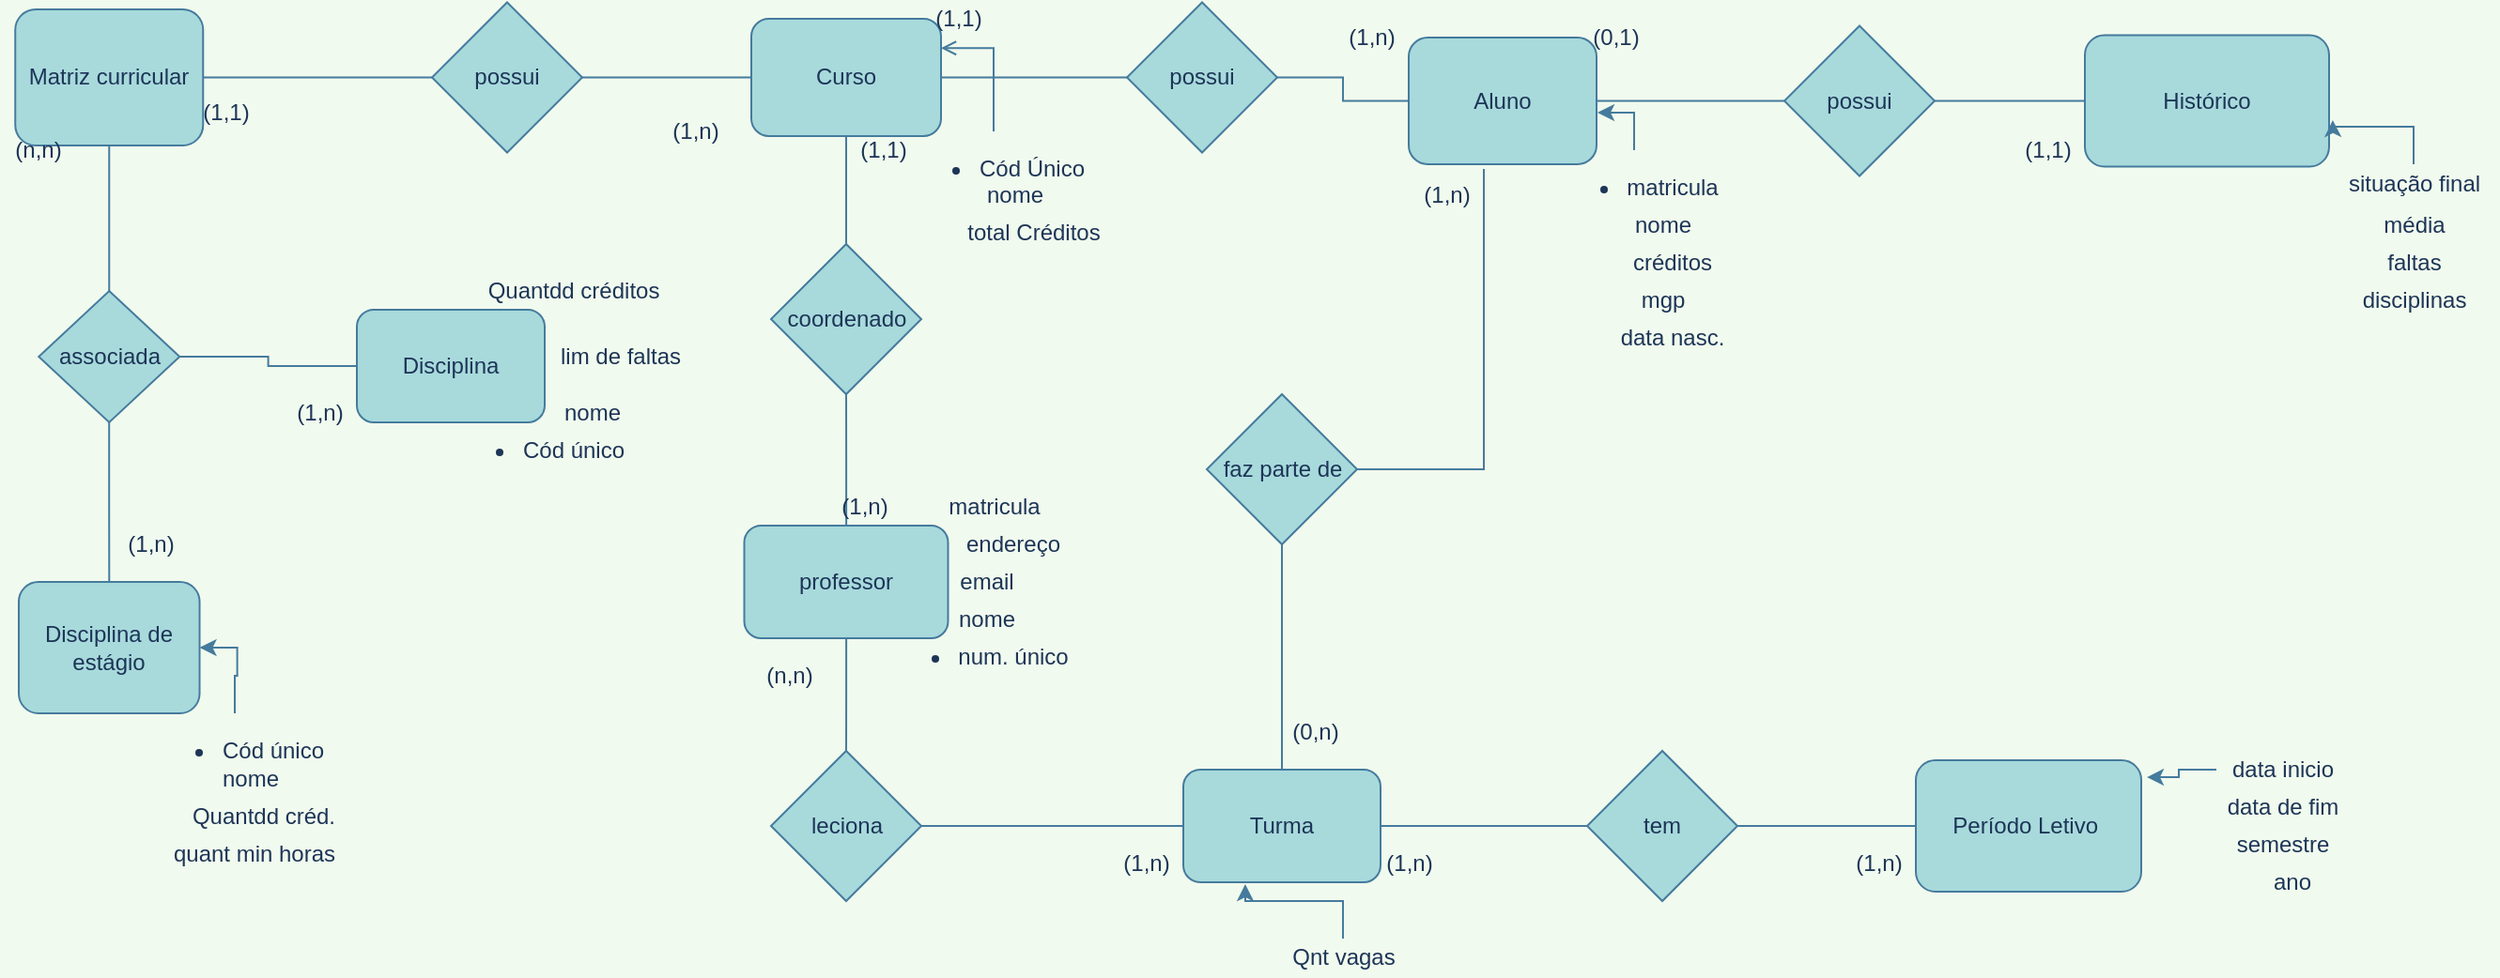 <mxfile version="14.4.8" type="github">
  <diagram id="NBT109pvG74Nbkk8TH6h" name="Page-1">
    <mxGraphModel dx="2137" dy="770" grid="1" gridSize="10" guides="1" tooltips="1" connect="1" arrows="1" fold="1" page="1" pageScale="1" pageWidth="827" pageHeight="1169" background="#F1FAEE" math="0" shadow="0">
      <root>
        <mxCell id="0" />
        <mxCell id="1" parent="0" />
        <mxCell id="ihDb9-nBxXOlCg8xZSfh-60" value="" style="edgeStyle=orthogonalEdgeStyle;rounded=0;orthogonalLoop=1;jettySize=auto;html=1;endArrow=none;endFill=0;labelBackgroundColor=#F1FAEE;strokeColor=#457B9D;fontColor=#1D3557;" edge="1" parent="1" source="ihDb9-nBxXOlCg8xZSfh-1" target="ihDb9-nBxXOlCg8xZSfh-12">
          <mxGeometry relative="1" as="geometry" />
        </mxCell>
        <mxCell id="ihDb9-nBxXOlCg8xZSfh-62" value="" style="edgeStyle=orthogonalEdgeStyle;rounded=0;orthogonalLoop=1;jettySize=auto;html=1;endArrow=none;endFill=0;labelBackgroundColor=#F1FAEE;strokeColor=#457B9D;fontColor=#1D3557;" edge="1" parent="1" source="ihDb9-nBxXOlCg8xZSfh-1" target="ihDb9-nBxXOlCg8xZSfh-3">
          <mxGeometry relative="1" as="geometry" />
        </mxCell>
        <mxCell id="ihDb9-nBxXOlCg8xZSfh-63" value="" style="edgeStyle=orthogonalEdgeStyle;rounded=0;orthogonalLoop=1;jettySize=auto;html=1;endArrow=none;endFill=0;labelBackgroundColor=#F1FAEE;strokeColor=#457B9D;fontColor=#1D3557;" edge="1" parent="1" source="ihDb9-nBxXOlCg8xZSfh-1" target="ihDb9-nBxXOlCg8xZSfh-7">
          <mxGeometry relative="1" as="geometry" />
        </mxCell>
        <mxCell id="ihDb9-nBxXOlCg8xZSfh-1" value="Curso" style="rounded=1;whiteSpace=wrap;html=1;fillColor=#A8DADC;strokeColor=#457B9D;fontColor=#1D3557;" vertex="1" parent="1">
          <mxGeometry x="340" y="30" width="101" height="62.5" as="geometry" />
        </mxCell>
        <mxCell id="ihDb9-nBxXOlCg8xZSfh-61" value="" style="edgeStyle=orthogonalEdgeStyle;rounded=0;orthogonalLoop=1;jettySize=auto;html=1;endArrow=none;endFill=0;labelBackgroundColor=#F1FAEE;strokeColor=#457B9D;fontColor=#1D3557;" edge="1" parent="1" source="ihDb9-nBxXOlCg8xZSfh-3" target="ihDb9-nBxXOlCg8xZSfh-5">
          <mxGeometry relative="1" as="geometry" />
        </mxCell>
        <mxCell id="ihDb9-nBxXOlCg8xZSfh-3" value="possui" style="rhombus;whiteSpace=wrap;html=1;fillColor=#A8DADC;strokeColor=#457B9D;fontColor=#1D3557;" vertex="1" parent="1">
          <mxGeometry x="540" y="21.25" width="80" height="80" as="geometry" />
        </mxCell>
        <mxCell id="ihDb9-nBxXOlCg8xZSfh-5" value="Aluno" style="rounded=1;whiteSpace=wrap;html=1;fillColor=#A8DADC;strokeColor=#457B9D;fontColor=#1D3557;" vertex="1" parent="1">
          <mxGeometry x="690" y="40" width="100" height="67.5" as="geometry" />
        </mxCell>
        <mxCell id="ihDb9-nBxXOlCg8xZSfh-7" value="coordenado" style="rhombus;whiteSpace=wrap;html=1;fillColor=#A8DADC;strokeColor=#457B9D;fontColor=#1D3557;" vertex="1" parent="1">
          <mxGeometry x="350.5" y="150" width="80" height="80" as="geometry" />
        </mxCell>
        <mxCell id="ihDb9-nBxXOlCg8xZSfh-64" value="" style="edgeStyle=orthogonalEdgeStyle;rounded=0;orthogonalLoop=1;jettySize=auto;html=1;endArrow=none;endFill=0;labelBackgroundColor=#F1FAEE;strokeColor=#457B9D;fontColor=#1D3557;" edge="1" parent="1" source="ihDb9-nBxXOlCg8xZSfh-9" target="ihDb9-nBxXOlCg8xZSfh-7">
          <mxGeometry relative="1" as="geometry" />
        </mxCell>
        <mxCell id="ihDb9-nBxXOlCg8xZSfh-65" value="" style="edgeStyle=orthogonalEdgeStyle;rounded=0;orthogonalLoop=1;jettySize=auto;html=1;endArrow=none;endFill=0;labelBackgroundColor=#F1FAEE;strokeColor=#457B9D;fontColor=#1D3557;" edge="1" parent="1" source="ihDb9-nBxXOlCg8xZSfh-9" target="ihDb9-nBxXOlCg8xZSfh-24">
          <mxGeometry relative="1" as="geometry" />
        </mxCell>
        <mxCell id="ihDb9-nBxXOlCg8xZSfh-9" value="professor" style="rounded=1;whiteSpace=wrap;html=1;fillColor=#A8DADC;strokeColor=#457B9D;fontColor=#1D3557;" vertex="1" parent="1">
          <mxGeometry x="336.25" y="300" width="108.5" height="60" as="geometry" />
        </mxCell>
        <mxCell id="ihDb9-nBxXOlCg8xZSfh-14" value="Matriz curricular" style="rounded=1;whiteSpace=wrap;html=1;fillColor=#A8DADC;strokeColor=#457B9D;fontColor=#1D3557;" vertex="1" parent="1">
          <mxGeometry x="-51.87" y="25" width="100" height="72.5" as="geometry" />
        </mxCell>
        <mxCell id="ihDb9-nBxXOlCg8xZSfh-56" value="" style="edgeStyle=orthogonalEdgeStyle;rounded=0;orthogonalLoop=1;jettySize=auto;html=1;endArrow=none;endFill=0;labelBackgroundColor=#F1FAEE;strokeColor=#457B9D;fontColor=#1D3557;" edge="1" parent="1" source="ihDb9-nBxXOlCg8xZSfh-16" target="ihDb9-nBxXOlCg8xZSfh-22">
          <mxGeometry relative="1" as="geometry" />
        </mxCell>
        <mxCell id="ihDb9-nBxXOlCg8xZSfh-57" value="" style="edgeStyle=orthogonalEdgeStyle;rounded=0;orthogonalLoop=1;jettySize=auto;html=1;endArrow=none;endFill=0;labelBackgroundColor=#F1FAEE;strokeColor=#457B9D;fontColor=#1D3557;" edge="1" parent="1" source="ihDb9-nBxXOlCg8xZSfh-16" target="ihDb9-nBxXOlCg8xZSfh-14">
          <mxGeometry relative="1" as="geometry" />
        </mxCell>
        <mxCell id="ihDb9-nBxXOlCg8xZSfh-58" value="" style="edgeStyle=orthogonalEdgeStyle;rounded=0;orthogonalLoop=1;jettySize=auto;html=1;endArrow=none;endFill=0;labelBackgroundColor=#F1FAEE;strokeColor=#457B9D;fontColor=#1D3557;" edge="1" parent="1" source="ihDb9-nBxXOlCg8xZSfh-16" target="ihDb9-nBxXOlCg8xZSfh-18">
          <mxGeometry relative="1" as="geometry" />
        </mxCell>
        <mxCell id="ihDb9-nBxXOlCg8xZSfh-16" value="associada" style="rhombus;whiteSpace=wrap;html=1;fillColor=#A8DADC;strokeColor=#457B9D;fontColor=#1D3557;" vertex="1" parent="1">
          <mxGeometry x="-39.37" y="175" width="75" height="70" as="geometry" />
        </mxCell>
        <mxCell id="ihDb9-nBxXOlCg8xZSfh-18" value="Disciplina de estágio" style="rounded=1;whiteSpace=wrap;html=1;fillColor=#A8DADC;strokeColor=#457B9D;fontColor=#1D3557;" vertex="1" parent="1">
          <mxGeometry x="-49.99" y="330" width="96.25" height="70" as="geometry" />
        </mxCell>
        <mxCell id="ihDb9-nBxXOlCg8xZSfh-59" style="edgeStyle=orthogonalEdgeStyle;rounded=0;orthogonalLoop=1;jettySize=auto;html=1;endArrow=none;endFill=0;entryX=1;entryY=0.5;entryDx=0;entryDy=0;labelBackgroundColor=#F1FAEE;strokeColor=#457B9D;fontColor=#1D3557;" edge="1" parent="1" source="ihDb9-nBxXOlCg8xZSfh-12" target="ihDb9-nBxXOlCg8xZSfh-14">
          <mxGeometry relative="1" as="geometry">
            <mxPoint x="70" y="65" as="targetPoint" />
          </mxGeometry>
        </mxCell>
        <mxCell id="ihDb9-nBxXOlCg8xZSfh-12" value="possui" style="rhombus;whiteSpace=wrap;html=1;fillColor=#A8DADC;strokeColor=#457B9D;fontColor=#1D3557;" vertex="1" parent="1">
          <mxGeometry x="170" y="21.25" width="80" height="80" as="geometry" />
        </mxCell>
        <mxCell id="ihDb9-nBxXOlCg8xZSfh-22" value="Disciplina" style="rounded=1;whiteSpace=wrap;html=1;fillColor=#A8DADC;strokeColor=#457B9D;fontColor=#1D3557;" vertex="1" parent="1">
          <mxGeometry x="130" y="185" width="100" height="60" as="geometry" />
        </mxCell>
        <mxCell id="ihDb9-nBxXOlCg8xZSfh-24" value="leciona" style="rhombus;whiteSpace=wrap;html=1;fillColor=#A8DADC;strokeColor=#457B9D;fontColor=#1D3557;" vertex="1" parent="1">
          <mxGeometry x="350.5" y="420" width="80" height="80" as="geometry" />
        </mxCell>
        <mxCell id="ihDb9-nBxXOlCg8xZSfh-66" style="edgeStyle=orthogonalEdgeStyle;rounded=0;orthogonalLoop=1;jettySize=auto;html=1;entryX=1;entryY=0.5;entryDx=0;entryDy=0;endArrow=none;endFill=0;labelBackgroundColor=#F1FAEE;strokeColor=#457B9D;fontColor=#1D3557;" edge="1" parent="1" source="ihDb9-nBxXOlCg8xZSfh-26" target="ihDb9-nBxXOlCg8xZSfh-24">
          <mxGeometry relative="1" as="geometry" />
        </mxCell>
        <mxCell id="ihDb9-nBxXOlCg8xZSfh-26" value="Turma" style="rounded=1;whiteSpace=wrap;html=1;fillColor=#A8DADC;strokeColor=#457B9D;fontColor=#1D3557;" vertex="1" parent="1">
          <mxGeometry x="570" y="430" width="105" height="60" as="geometry" />
        </mxCell>
        <mxCell id="ihDb9-nBxXOlCg8xZSfh-68" style="edgeStyle=orthogonalEdgeStyle;rounded=0;orthogonalLoop=1;jettySize=auto;html=1;entryX=0.4;entryY=1.037;entryDx=0;entryDy=0;entryPerimeter=0;endArrow=none;endFill=0;labelBackgroundColor=#F1FAEE;strokeColor=#457B9D;fontColor=#1D3557;" edge="1" parent="1" source="ihDb9-nBxXOlCg8xZSfh-28" target="ihDb9-nBxXOlCg8xZSfh-5">
          <mxGeometry relative="1" as="geometry" />
        </mxCell>
        <mxCell id="ihDb9-nBxXOlCg8xZSfh-69" style="edgeStyle=orthogonalEdgeStyle;rounded=0;orthogonalLoop=1;jettySize=auto;html=1;entryX=0.5;entryY=0;entryDx=0;entryDy=0;endArrow=none;endFill=0;labelBackgroundColor=#F1FAEE;strokeColor=#457B9D;fontColor=#1D3557;" edge="1" parent="1" source="ihDb9-nBxXOlCg8xZSfh-28" target="ihDb9-nBxXOlCg8xZSfh-26">
          <mxGeometry relative="1" as="geometry" />
        </mxCell>
        <mxCell id="ihDb9-nBxXOlCg8xZSfh-28" value="faz parte de" style="rhombus;whiteSpace=wrap;html=1;fillColor=#A8DADC;strokeColor=#457B9D;fontColor=#1D3557;" vertex="1" parent="1">
          <mxGeometry x="582.5" y="230" width="80" height="80" as="geometry" />
        </mxCell>
        <mxCell id="ihDb9-nBxXOlCg8xZSfh-34" style="edgeStyle=orthogonalEdgeStyle;rounded=0;orthogonalLoop=1;jettySize=auto;html=1;entryX=0;entryY=0.5;entryDx=0;entryDy=0;endArrow=none;endFill=0;labelBackgroundColor=#F1FAEE;strokeColor=#457B9D;fontColor=#1D3557;" edge="1" parent="1" source="ihDb9-nBxXOlCg8xZSfh-31" target="ihDb9-nBxXOlCg8xZSfh-33">
          <mxGeometry relative="1" as="geometry" />
        </mxCell>
        <mxCell id="ihDb9-nBxXOlCg8xZSfh-55" style="edgeStyle=orthogonalEdgeStyle;rounded=0;orthogonalLoop=1;jettySize=auto;html=1;entryX=1;entryY=0.5;entryDx=0;entryDy=0;endArrow=none;endFill=0;labelBackgroundColor=#F1FAEE;strokeColor=#457B9D;fontColor=#1D3557;" edge="1" parent="1" source="ihDb9-nBxXOlCg8xZSfh-31" target="ihDb9-nBxXOlCg8xZSfh-5">
          <mxGeometry relative="1" as="geometry" />
        </mxCell>
        <mxCell id="ihDb9-nBxXOlCg8xZSfh-31" value="possui" style="rhombus;whiteSpace=wrap;html=1;fillColor=#A8DADC;strokeColor=#457B9D;fontColor=#1D3557;" vertex="1" parent="1">
          <mxGeometry x="890" y="33.75" width="80" height="80" as="geometry" />
        </mxCell>
        <mxCell id="ihDb9-nBxXOlCg8xZSfh-33" value="Histórico" style="rounded=1;whiteSpace=wrap;html=1;fillColor=#A8DADC;strokeColor=#457B9D;fontColor=#1D3557;" vertex="1" parent="1">
          <mxGeometry x="1050" y="38.75" width="130" height="70" as="geometry" />
        </mxCell>
        <mxCell id="ihDb9-nBxXOlCg8xZSfh-53" value="" style="edgeStyle=orthogonalEdgeStyle;rounded=0;orthogonalLoop=1;jettySize=auto;html=1;endArrow=none;endFill=0;labelBackgroundColor=#F1FAEE;strokeColor=#457B9D;fontColor=#1D3557;" edge="1" parent="1" source="ihDb9-nBxXOlCg8xZSfh-38" target="ihDb9-nBxXOlCg8xZSfh-26">
          <mxGeometry relative="1" as="geometry" />
        </mxCell>
        <mxCell id="ihDb9-nBxXOlCg8xZSfh-38" value="tem" style="rhombus;whiteSpace=wrap;html=1;fillColor=#A8DADC;strokeColor=#457B9D;fontColor=#1D3557;" vertex="1" parent="1">
          <mxGeometry x="785" y="420" width="80" height="80" as="geometry" />
        </mxCell>
        <mxCell id="ihDb9-nBxXOlCg8xZSfh-50" value="" style="edgeStyle=orthogonalEdgeStyle;rounded=0;orthogonalLoop=1;jettySize=auto;html=1;endArrow=none;endFill=0;labelBackgroundColor=#F1FAEE;strokeColor=#457B9D;fontColor=#1D3557;" edge="1" parent="1" source="ihDb9-nBxXOlCg8xZSfh-40" target="ihDb9-nBxXOlCg8xZSfh-38">
          <mxGeometry relative="1" as="geometry" />
        </mxCell>
        <mxCell id="ihDb9-nBxXOlCg8xZSfh-40" value="Período Letivo&amp;nbsp;" style="rounded=1;whiteSpace=wrap;html=1;fillColor=#A8DADC;strokeColor=#457B9D;fontColor=#1D3557;" vertex="1" parent="1">
          <mxGeometry x="960" y="425" width="120" height="70" as="geometry" />
        </mxCell>
        <mxCell id="ihDb9-nBxXOlCg8xZSfh-49" style="edgeStyle=orthogonalEdgeStyle;rounded=0;orthogonalLoop=1;jettySize=auto;html=1;endArrow=classic;endFill=1;labelBackgroundColor=#F1FAEE;strokeColor=#457B9D;fontColor=#1D3557;" edge="1" parent="1" source="ihDb9-nBxXOlCg8xZSfh-41">
          <mxGeometry relative="1" as="geometry">
            <mxPoint x="790" y="80" as="targetPoint" />
          </mxGeometry>
        </mxCell>
        <mxCell id="ihDb9-nBxXOlCg8xZSfh-41" value="&lt;ul&gt;&lt;li&gt;matricula&lt;/li&gt;&lt;/ul&gt;" style="text;html=1;align=center;verticalAlign=middle;resizable=0;points=[];autosize=1;fontColor=#1D3557;" vertex="1" parent="1">
          <mxGeometry x="760" y="100" width="100" height="40" as="geometry" />
        </mxCell>
        <mxCell id="ihDb9-nBxXOlCg8xZSfh-45" value="nome" style="text;html=1;align=center;verticalAlign=middle;resizable=0;points=[];autosize=1;fontColor=#1D3557;" vertex="1" parent="1">
          <mxGeometry x="800" y="130" width="50" height="20" as="geometry" />
        </mxCell>
        <mxCell id="ihDb9-nBxXOlCg8xZSfh-46" value="créditos" style="text;html=1;align=center;verticalAlign=middle;resizable=0;points=[];autosize=1;fontColor=#1D3557;" vertex="1" parent="1">
          <mxGeometry x="800" y="150" width="60" height="20" as="geometry" />
        </mxCell>
        <mxCell id="ihDb9-nBxXOlCg8xZSfh-47" value="mgp" style="text;html=1;align=center;verticalAlign=middle;resizable=0;points=[];autosize=1;fontColor=#1D3557;" vertex="1" parent="1">
          <mxGeometry x="805" y="170" width="40" height="20" as="geometry" />
        </mxCell>
        <mxCell id="ihDb9-nBxXOlCg8xZSfh-48" value="data nasc." style="text;html=1;align=center;verticalAlign=middle;resizable=0;points=[];autosize=1;fontColor=#1D3557;" vertex="1" parent="1">
          <mxGeometry x="795" y="190" width="70" height="20" as="geometry" />
        </mxCell>
        <mxCell id="ihDb9-nBxXOlCg8xZSfh-72" style="edgeStyle=orthogonalEdgeStyle;rounded=0;orthogonalLoop=1;jettySize=auto;html=1;entryX=1;entryY=0.25;entryDx=0;entryDy=0;endArrow=open;endFill=0;strokeWidth=1;labelBackgroundColor=#F1FAEE;strokeColor=#457B9D;fontColor=#1D3557;" edge="1" parent="1" source="ihDb9-nBxXOlCg8xZSfh-67" target="ihDb9-nBxXOlCg8xZSfh-1">
          <mxGeometry relative="1" as="geometry" />
        </mxCell>
        <mxCell id="ihDb9-nBxXOlCg8xZSfh-67" value="&lt;ul&gt;&lt;li&gt;Cód Único&lt;/li&gt;&lt;/ul&gt;" style="text;html=1;align=center;verticalAlign=middle;resizable=0;points=[];autosize=1;fontColor=#1D3557;" vertex="1" parent="1">
          <mxGeometry x="414" y="90" width="110" height="40" as="geometry" />
        </mxCell>
        <mxCell id="ihDb9-nBxXOlCg8xZSfh-70" value="nome" style="text;html=1;align=center;verticalAlign=middle;resizable=0;points=[];autosize=1;fontColor=#1D3557;" vertex="1" parent="1">
          <mxGeometry x="455" y="113.75" width="50" height="20" as="geometry" />
        </mxCell>
        <mxCell id="ihDb9-nBxXOlCg8xZSfh-71" value="total Créditos" style="text;html=1;align=center;verticalAlign=middle;resizable=0;points=[];autosize=1;fontColor=#1D3557;" vertex="1" parent="1">
          <mxGeometry x="444.75" y="133.75" width="90" height="20" as="geometry" />
        </mxCell>
        <mxCell id="ihDb9-nBxXOlCg8xZSfh-73" value="&lt;ul&gt;&lt;li&gt;Cód único&lt;/li&gt;&lt;/ul&gt;" style="text;html=1;align=center;verticalAlign=middle;resizable=0;points=[];autosize=1;fontColor=#1D3557;" vertex="1" parent="1">
          <mxGeometry x="170" y="240" width="110" height="40" as="geometry" />
        </mxCell>
        <mxCell id="ihDb9-nBxXOlCg8xZSfh-75" value="nome" style="text;html=1;align=center;verticalAlign=middle;resizable=0;points=[];autosize=1;fontColor=#1D3557;" vertex="1" parent="1">
          <mxGeometry x="230" y="230" width="50" height="20" as="geometry" />
        </mxCell>
        <mxCell id="ihDb9-nBxXOlCg8xZSfh-76" value="Quantdd créditos" style="text;html=1;align=center;verticalAlign=middle;resizable=0;points=[];autosize=1;fontColor=#1D3557;" vertex="1" parent="1">
          <mxGeometry x="190" y="165" width="110" height="20" as="geometry" />
        </mxCell>
        <mxCell id="ihDb9-nBxXOlCg8xZSfh-87" style="edgeStyle=orthogonalEdgeStyle;rounded=0;orthogonalLoop=1;jettySize=auto;html=1;entryX=1;entryY=0.5;entryDx=0;entryDy=0;endArrow=classic;endFill=1;strokeWidth=1;labelBackgroundColor=#F1FAEE;strokeColor=#457B9D;fontColor=#1D3557;" edge="1" parent="1" source="ihDb9-nBxXOlCg8xZSfh-77" target="ihDb9-nBxXOlCg8xZSfh-18">
          <mxGeometry relative="1" as="geometry" />
        </mxCell>
        <mxCell id="ihDb9-nBxXOlCg8xZSfh-77" value="&lt;ul&gt;&lt;li&gt;Cód único&lt;/li&gt;&lt;/ul&gt;" style="text;html=1;align=center;verticalAlign=middle;resizable=0;points=[];autosize=1;fontColor=#1D3557;" vertex="1" parent="1">
          <mxGeometry x="10" y="400" width="110" height="40" as="geometry" />
        </mxCell>
        <mxCell id="ihDb9-nBxXOlCg8xZSfh-78" value="nome" style="text;html=1;align=center;verticalAlign=middle;resizable=0;points=[];autosize=1;fontColor=#1D3557;" vertex="1" parent="1">
          <mxGeometry x="48.13" y="425" width="50" height="20" as="geometry" />
        </mxCell>
        <mxCell id="ihDb9-nBxXOlCg8xZSfh-79" value="Quantdd créd." style="text;html=1;align=center;verticalAlign=middle;resizable=0;points=[];autosize=1;fontColor=#1D3557;" vertex="1" parent="1">
          <mxGeometry x="35" y="445" width="90" height="20" as="geometry" />
        </mxCell>
        <mxCell id="ihDb9-nBxXOlCg8xZSfh-80" value="quant min horas" style="text;html=1;align=center;verticalAlign=middle;resizable=0;points=[];autosize=1;fontColor=#1D3557;" vertex="1" parent="1">
          <mxGeometry x="25" y="465" width="100" height="20" as="geometry" />
        </mxCell>
        <mxCell id="ihDb9-nBxXOlCg8xZSfh-81" value="lim de faltas" style="text;html=1;align=center;verticalAlign=middle;resizable=0;points=[];autosize=1;fontColor=#1D3557;" vertex="1" parent="1">
          <mxGeometry x="230" y="200" width="80" height="20" as="geometry" />
        </mxCell>
        <mxCell id="ihDb9-nBxXOlCg8xZSfh-82" value="matricula" style="text;html=1;align=center;verticalAlign=middle;resizable=0;points=[];autosize=1;fontColor=#1D3557;" vertex="1" parent="1">
          <mxGeometry x="439" y="280" width="60" height="20" as="geometry" />
        </mxCell>
        <mxCell id="ihDb9-nBxXOlCg8xZSfh-84" value="nome" style="text;html=1;align=center;verticalAlign=middle;resizable=0;points=[];autosize=1;fontColor=#1D3557;" vertex="1" parent="1">
          <mxGeometry x="440" y="340" width="50" height="20" as="geometry" />
        </mxCell>
        <mxCell id="ihDb9-nBxXOlCg8xZSfh-85" value="endereço" style="text;html=1;align=center;verticalAlign=middle;resizable=0;points=[];autosize=1;fontColor=#1D3557;" vertex="1" parent="1">
          <mxGeometry x="444" y="300" width="70" height="20" as="geometry" />
        </mxCell>
        <mxCell id="ihDb9-nBxXOlCg8xZSfh-86" value="email" style="text;html=1;align=center;verticalAlign=middle;resizable=0;points=[];autosize=1;fontColor=#1D3557;" vertex="1" parent="1">
          <mxGeometry x="445" y="320" width="40" height="20" as="geometry" />
        </mxCell>
        <mxCell id="ihDb9-nBxXOlCg8xZSfh-92" style="edgeStyle=orthogonalEdgeStyle;rounded=0;orthogonalLoop=1;jettySize=auto;html=1;entryX=1.015;entryY=0.646;entryDx=0;entryDy=0;entryPerimeter=0;endArrow=classic;endFill=1;strokeWidth=1;labelBackgroundColor=#F1FAEE;strokeColor=#457B9D;fontColor=#1D3557;" edge="1" parent="1" source="ihDb9-nBxXOlCg8xZSfh-88" target="ihDb9-nBxXOlCg8xZSfh-33">
          <mxGeometry relative="1" as="geometry" />
        </mxCell>
        <mxCell id="ihDb9-nBxXOlCg8xZSfh-88" value="situação final" style="text;html=1;align=center;verticalAlign=middle;resizable=0;points=[];autosize=1;fontColor=#1D3557;" vertex="1" parent="1">
          <mxGeometry x="1180" y="107.5" width="90" height="20" as="geometry" />
        </mxCell>
        <mxCell id="ihDb9-nBxXOlCg8xZSfh-89" value="média" style="text;html=1;align=center;verticalAlign=middle;resizable=0;points=[];autosize=1;fontColor=#1D3557;" vertex="1" parent="1">
          <mxGeometry x="1200" y="130" width="50" height="20" as="geometry" />
        </mxCell>
        <mxCell id="ihDb9-nBxXOlCg8xZSfh-90" value="faltas" style="text;html=1;align=center;verticalAlign=middle;resizable=0;points=[];autosize=1;fontColor=#1D3557;" vertex="1" parent="1">
          <mxGeometry x="1205" y="150" width="40" height="20" as="geometry" />
        </mxCell>
        <mxCell id="ihDb9-nBxXOlCg8xZSfh-91" value="disciplinas" style="text;html=1;align=center;verticalAlign=middle;resizable=0;points=[];autosize=1;fontColor=#1D3557;" vertex="1" parent="1">
          <mxGeometry x="1190" y="170" width="70" height="20" as="geometry" />
        </mxCell>
        <mxCell id="ihDb9-nBxXOlCg8xZSfh-97" style="edgeStyle=orthogonalEdgeStyle;rounded=0;orthogonalLoop=1;jettySize=auto;html=1;entryX=1.025;entryY=0.129;entryDx=0;entryDy=0;entryPerimeter=0;endArrow=classic;endFill=1;strokeWidth=1;labelBackgroundColor=#F1FAEE;strokeColor=#457B9D;fontColor=#1D3557;" edge="1" parent="1" source="ihDb9-nBxXOlCg8xZSfh-93" target="ihDb9-nBxXOlCg8xZSfh-40">
          <mxGeometry relative="1" as="geometry" />
        </mxCell>
        <mxCell id="ihDb9-nBxXOlCg8xZSfh-93" value="data inicio" style="text;html=1;align=center;verticalAlign=middle;resizable=0;points=[];autosize=1;fontColor=#1D3557;" vertex="1" parent="1">
          <mxGeometry x="1120" y="420" width="70" height="20" as="geometry" />
        </mxCell>
        <mxCell id="ihDb9-nBxXOlCg8xZSfh-94" value="data de fim" style="text;html=1;align=center;verticalAlign=middle;resizable=0;points=[];autosize=1;fontColor=#1D3557;" vertex="1" parent="1">
          <mxGeometry x="1120" y="440" width="70" height="20" as="geometry" />
        </mxCell>
        <mxCell id="ihDb9-nBxXOlCg8xZSfh-95" value="semestre" style="text;html=1;align=center;verticalAlign=middle;resizable=0;points=[];autosize=1;fontColor=#1D3557;" vertex="1" parent="1">
          <mxGeometry x="1125" y="460" width="60" height="20" as="geometry" />
        </mxCell>
        <mxCell id="ihDb9-nBxXOlCg8xZSfh-96" value="ano" style="text;html=1;align=center;verticalAlign=middle;resizable=0;points=[];autosize=1;fontColor=#1D3557;" vertex="1" parent="1">
          <mxGeometry x="1140" y="480" width="40" height="20" as="geometry" />
        </mxCell>
        <mxCell id="ihDb9-nBxXOlCg8xZSfh-100" style="edgeStyle=orthogonalEdgeStyle;rounded=0;orthogonalLoop=1;jettySize=auto;html=1;entryX=0.314;entryY=1.017;entryDx=0;entryDy=0;entryPerimeter=0;endArrow=classic;endFill=1;strokeWidth=1;labelBackgroundColor=#F1FAEE;strokeColor=#457B9D;fontColor=#1D3557;" edge="1" parent="1" source="ihDb9-nBxXOlCg8xZSfh-98" target="ihDb9-nBxXOlCg8xZSfh-26">
          <mxGeometry relative="1" as="geometry" />
        </mxCell>
        <mxCell id="ihDb9-nBxXOlCg8xZSfh-98" value="Qnt vagas" style="text;html=1;align=center;verticalAlign=middle;resizable=0;points=[];autosize=1;fontColor=#1D3557;" vertex="1" parent="1">
          <mxGeometry x="620" y="520" width="70" height="20" as="geometry" />
        </mxCell>
        <mxCell id="ihDb9-nBxXOlCg8xZSfh-101" value="&lt;ul&gt;&lt;li&gt;num. único&lt;/li&gt;&lt;/ul&gt;" style="text;html=1;align=center;verticalAlign=middle;resizable=0;points=[];autosize=1;fontSize=12;fontColor=#1D3557;" vertex="1" parent="1">
          <mxGeometry x="404" y="350" width="110" height="40" as="geometry" />
        </mxCell>
        <mxCell id="ihDb9-nBxXOlCg8xZSfh-102" value="(1,1)" style="text;html=1;align=center;verticalAlign=middle;resizable=0;points=[];autosize=1;fontSize=12;fontColor=#1D3557;" vertex="1" parent="1">
          <mxGeometry x="1010" y="90" width="40" height="20" as="geometry" />
        </mxCell>
        <mxCell id="ihDb9-nBxXOlCg8xZSfh-103" value="(0,1)" style="text;html=1;align=center;verticalAlign=middle;resizable=0;points=[];autosize=1;fontSize=12;fontColor=#1D3557;" vertex="1" parent="1">
          <mxGeometry x="780" y="30" width="40" height="20" as="geometry" />
        </mxCell>
        <mxCell id="ihDb9-nBxXOlCg8xZSfh-104" value="(1,n)" style="text;html=1;align=center;verticalAlign=middle;resizable=0;points=[];autosize=1;fontSize=12;fontColor=#1D3557;" vertex="1" parent="1">
          <mxGeometry x="690" y="113.75" width="40" height="20" as="geometry" />
        </mxCell>
        <mxCell id="ihDb9-nBxXOlCg8xZSfh-105" value="(0,n)" style="text;html=1;align=center;verticalAlign=middle;resizable=0;points=[];autosize=1;fontSize=12;fontColor=#1D3557;" vertex="1" parent="1">
          <mxGeometry x="620" y="400" width="40" height="20" as="geometry" />
        </mxCell>
        <mxCell id="ihDb9-nBxXOlCg8xZSfh-106" value="(1,n)" style="text;html=1;align=center;verticalAlign=middle;resizable=0;points=[];autosize=1;fontSize=12;fontColor=#1D3557;" vertex="1" parent="1">
          <mxGeometry x="650" y="30" width="40" height="20" as="geometry" />
        </mxCell>
        <mxCell id="ihDb9-nBxXOlCg8xZSfh-107" value="(1,1)" style="text;html=1;align=center;verticalAlign=middle;resizable=0;points=[];autosize=1;fontSize=12;fontColor=#1D3557;" vertex="1" parent="1">
          <mxGeometry x="430" y="20" width="40" height="20" as="geometry" />
        </mxCell>
        <mxCell id="ihDb9-nBxXOlCg8xZSfh-108" value="(1,1)" style="text;html=1;align=center;verticalAlign=middle;resizable=0;points=[];autosize=1;fontSize=12;fontColor=#1D3557;" vertex="1" parent="1">
          <mxGeometry x="390" y="90" width="40" height="20" as="geometry" />
        </mxCell>
        <mxCell id="ihDb9-nBxXOlCg8xZSfh-109" value="(1,n)" style="text;html=1;align=center;verticalAlign=middle;resizable=0;points=[];autosize=1;fontSize=12;fontColor=#1D3557;" vertex="1" parent="1">
          <mxGeometry x="380" y="280" width="40" height="20" as="geometry" />
        </mxCell>
        <mxCell id="ihDb9-nBxXOlCg8xZSfh-110" value="(n,n)" style="text;html=1;align=center;verticalAlign=middle;resizable=0;points=[];autosize=1;fontSize=12;fontColor=#1D3557;" vertex="1" parent="1">
          <mxGeometry x="340" y="370" width="40" height="20" as="geometry" />
        </mxCell>
        <mxCell id="ihDb9-nBxXOlCg8xZSfh-111" value="(1,n)" style="text;html=1;align=center;verticalAlign=middle;resizable=0;points=[];autosize=1;fontSize=12;fontColor=#1D3557;" vertex="1" parent="1">
          <mxGeometry x="530" y="470" width="40" height="20" as="geometry" />
        </mxCell>
        <mxCell id="ihDb9-nBxXOlCg8xZSfh-112" value="(1,n)" style="text;html=1;align=center;verticalAlign=middle;resizable=0;points=[];autosize=1;fontSize=12;fontColor=#1D3557;" vertex="1" parent="1">
          <mxGeometry x="670" y="470" width="40" height="20" as="geometry" />
        </mxCell>
        <mxCell id="ihDb9-nBxXOlCg8xZSfh-113" value="(1,n)" style="text;html=1;align=center;verticalAlign=middle;resizable=0;points=[];autosize=1;fontSize=12;fontColor=#1D3557;" vertex="1" parent="1">
          <mxGeometry x="920" y="470" width="40" height="20" as="geometry" />
        </mxCell>
        <mxCell id="ihDb9-nBxXOlCg8xZSfh-114" value="(1,n)" style="text;html=1;align=center;verticalAlign=middle;resizable=0;points=[];autosize=1;fontSize=12;fontColor=#1D3557;" vertex="1" parent="1">
          <mxGeometry x="290" y="80" width="40" height="20" as="geometry" />
        </mxCell>
        <mxCell id="ihDb9-nBxXOlCg8xZSfh-115" value="(1,1)" style="text;html=1;align=center;verticalAlign=middle;resizable=0;points=[];autosize=1;fontSize=12;fontColor=#1D3557;" vertex="1" parent="1">
          <mxGeometry x="40" y="70" width="40" height="20" as="geometry" />
        </mxCell>
        <mxCell id="ihDb9-nBxXOlCg8xZSfh-116" value="(n,n)" style="text;html=1;align=center;verticalAlign=middle;resizable=0;points=[];autosize=1;fontSize=12;fontColor=#1D3557;" vertex="1" parent="1">
          <mxGeometry x="-60" y="90" width="40" height="20" as="geometry" />
        </mxCell>
        <mxCell id="ihDb9-nBxXOlCg8xZSfh-117" value="(1,n)" style="text;html=1;align=center;verticalAlign=middle;resizable=0;points=[];autosize=1;fontSize=12;fontColor=#1D3557;" vertex="1" parent="1">
          <mxGeometry y="300" width="40" height="20" as="geometry" />
        </mxCell>
        <mxCell id="ihDb9-nBxXOlCg8xZSfh-118" value="(1,n)" style="text;html=1;align=center;verticalAlign=middle;resizable=0;points=[];autosize=1;fontSize=12;fontColor=#1D3557;" vertex="1" parent="1">
          <mxGeometry x="90" y="230" width="40" height="20" as="geometry" />
        </mxCell>
      </root>
    </mxGraphModel>
  </diagram>
</mxfile>
